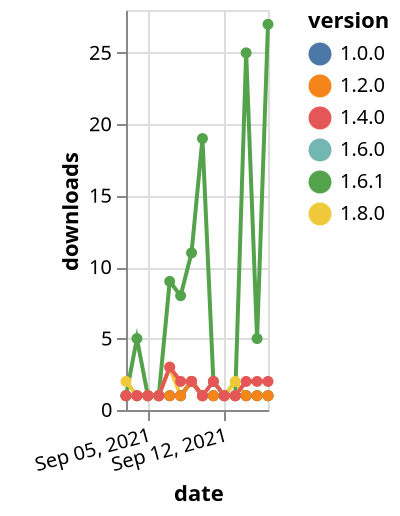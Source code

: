 {"$schema": "https://vega.github.io/schema/vega-lite/v5.json", "description": "A simple bar chart with embedded data.", "data": {"values": [{"date": "2021-09-03", "total": 179, "delta": 1, "version": "1.6.0"}, {"date": "2021-09-04", "total": 180, "delta": 1, "version": "1.6.0"}, {"date": "2021-09-05", "total": 181, "delta": 1, "version": "1.6.0"}, {"date": "2021-09-06", "total": 182, "delta": 1, "version": "1.6.0"}, {"date": "2021-09-07", "total": 183, "delta": 1, "version": "1.6.0"}, {"date": "2021-09-08", "total": 184, "delta": 1, "version": "1.6.0"}, {"date": "2021-09-09", "total": 186, "delta": 2, "version": "1.6.0"}, {"date": "2021-09-10", "total": 187, "delta": 1, "version": "1.6.0"}, {"date": "2021-09-11", "total": 188, "delta": 1, "version": "1.6.0"}, {"date": "2021-09-12", "total": 189, "delta": 1, "version": "1.6.0"}, {"date": "2021-09-13", "total": 190, "delta": 1, "version": "1.6.0"}, {"date": "2021-09-14", "total": 191, "delta": 1, "version": "1.6.0"}, {"date": "2021-09-15", "total": 192, "delta": 1, "version": "1.6.0"}, {"date": "2021-09-16", "total": 193, "delta": 1, "version": "1.6.0"}, {"date": "2021-09-03", "total": 157, "delta": 1, "version": "1.6.1"}, {"date": "2021-09-04", "total": 162, "delta": 5, "version": "1.6.1"}, {"date": "2021-09-05", "total": 163, "delta": 1, "version": "1.6.1"}, {"date": "2021-09-06", "total": 164, "delta": 1, "version": "1.6.1"}, {"date": "2021-09-07", "total": 173, "delta": 9, "version": "1.6.1"}, {"date": "2021-09-08", "total": 181, "delta": 8, "version": "1.6.1"}, {"date": "2021-09-09", "total": 192, "delta": 11, "version": "1.6.1"}, {"date": "2021-09-10", "total": 211, "delta": 19, "version": "1.6.1"}, {"date": "2021-09-11", "total": 213, "delta": 2, "version": "1.6.1"}, {"date": "2021-09-12", "total": 214, "delta": 1, "version": "1.6.1"}, {"date": "2021-09-13", "total": 215, "delta": 1, "version": "1.6.1"}, {"date": "2021-09-14", "total": 240, "delta": 25, "version": "1.6.1"}, {"date": "2021-09-15", "total": 245, "delta": 5, "version": "1.6.1"}, {"date": "2021-09-16", "total": 272, "delta": 27, "version": "1.6.1"}, {"date": "2021-09-03", "total": 136, "delta": 2, "version": "1.8.0"}, {"date": "2021-09-04", "total": 137, "delta": 1, "version": "1.8.0"}, {"date": "2021-09-05", "total": 138, "delta": 1, "version": "1.8.0"}, {"date": "2021-09-06", "total": 139, "delta": 1, "version": "1.8.0"}, {"date": "2021-09-07", "total": 142, "delta": 3, "version": "1.8.0"}, {"date": "2021-09-08", "total": 143, "delta": 1, "version": "1.8.0"}, {"date": "2021-09-09", "total": 145, "delta": 2, "version": "1.8.0"}, {"date": "2021-09-10", "total": 146, "delta": 1, "version": "1.8.0"}, {"date": "2021-09-11", "total": 147, "delta": 1, "version": "1.8.0"}, {"date": "2021-09-12", "total": 148, "delta": 1, "version": "1.8.0"}, {"date": "2021-09-13", "total": 150, "delta": 2, "version": "1.8.0"}, {"date": "2021-09-14", "total": 151, "delta": 1, "version": "1.8.0"}, {"date": "2021-09-15", "total": 152, "delta": 1, "version": "1.8.0"}, {"date": "2021-09-16", "total": 153, "delta": 1, "version": "1.8.0"}, {"date": "2021-09-03", "total": 220, "delta": 1, "version": "1.0.0"}, {"date": "2021-09-04", "total": 221, "delta": 1, "version": "1.0.0"}, {"date": "2021-09-05", "total": 222, "delta": 1, "version": "1.0.0"}, {"date": "2021-09-06", "total": 223, "delta": 1, "version": "1.0.0"}, {"date": "2021-09-07", "total": 224, "delta": 1, "version": "1.0.0"}, {"date": "2021-09-08", "total": 225, "delta": 1, "version": "1.0.0"}, {"date": "2021-09-09", "total": 227, "delta": 2, "version": "1.0.0"}, {"date": "2021-09-10", "total": 228, "delta": 1, "version": "1.0.0"}, {"date": "2021-09-11", "total": 229, "delta": 1, "version": "1.0.0"}, {"date": "2021-09-12", "total": 230, "delta": 1, "version": "1.0.0"}, {"date": "2021-09-13", "total": 231, "delta": 1, "version": "1.0.0"}, {"date": "2021-09-14", "total": 232, "delta": 1, "version": "1.0.0"}, {"date": "2021-09-15", "total": 233, "delta": 1, "version": "1.0.0"}, {"date": "2021-09-16", "total": 234, "delta": 1, "version": "1.0.0"}, {"date": "2021-09-03", "total": 569, "delta": 1, "version": "1.2.0"}, {"date": "2021-09-04", "total": 570, "delta": 1, "version": "1.2.0"}, {"date": "2021-09-05", "total": 571, "delta": 1, "version": "1.2.0"}, {"date": "2021-09-06", "total": 572, "delta": 1, "version": "1.2.0"}, {"date": "2021-09-07", "total": 573, "delta": 1, "version": "1.2.0"}, {"date": "2021-09-08", "total": 574, "delta": 1, "version": "1.2.0"}, {"date": "2021-09-09", "total": 576, "delta": 2, "version": "1.2.0"}, {"date": "2021-09-10", "total": 577, "delta": 1, "version": "1.2.0"}, {"date": "2021-09-11", "total": 578, "delta": 1, "version": "1.2.0"}, {"date": "2021-09-12", "total": 579, "delta": 1, "version": "1.2.0"}, {"date": "2021-09-13", "total": 580, "delta": 1, "version": "1.2.0"}, {"date": "2021-09-14", "total": 581, "delta": 1, "version": "1.2.0"}, {"date": "2021-09-15", "total": 582, "delta": 1, "version": "1.2.0"}, {"date": "2021-09-16", "total": 583, "delta": 1, "version": "1.2.0"}, {"date": "2021-09-03", "total": 832, "delta": 1, "version": "1.4.0"}, {"date": "2021-09-04", "total": 833, "delta": 1, "version": "1.4.0"}, {"date": "2021-09-05", "total": 834, "delta": 1, "version": "1.4.0"}, {"date": "2021-09-06", "total": 835, "delta": 1, "version": "1.4.0"}, {"date": "2021-09-07", "total": 838, "delta": 3, "version": "1.4.0"}, {"date": "2021-09-08", "total": 840, "delta": 2, "version": "1.4.0"}, {"date": "2021-09-09", "total": 842, "delta": 2, "version": "1.4.0"}, {"date": "2021-09-10", "total": 843, "delta": 1, "version": "1.4.0"}, {"date": "2021-09-11", "total": 845, "delta": 2, "version": "1.4.0"}, {"date": "2021-09-12", "total": 846, "delta": 1, "version": "1.4.0"}, {"date": "2021-09-13", "total": 847, "delta": 1, "version": "1.4.0"}, {"date": "2021-09-14", "total": 849, "delta": 2, "version": "1.4.0"}, {"date": "2021-09-15", "total": 851, "delta": 2, "version": "1.4.0"}, {"date": "2021-09-16", "total": 853, "delta": 2, "version": "1.4.0"}]}, "width": "container", "mark": {"type": "line", "point": {"filled": true}}, "encoding": {"x": {"field": "date", "type": "temporal", "timeUnit": "yearmonthdate", "title": "date", "axis": {"labelAngle": -15}}, "y": {"field": "delta", "type": "quantitative", "title": "downloads"}, "color": {"field": "version", "type": "nominal"}, "tooltip": {"field": "delta"}}}